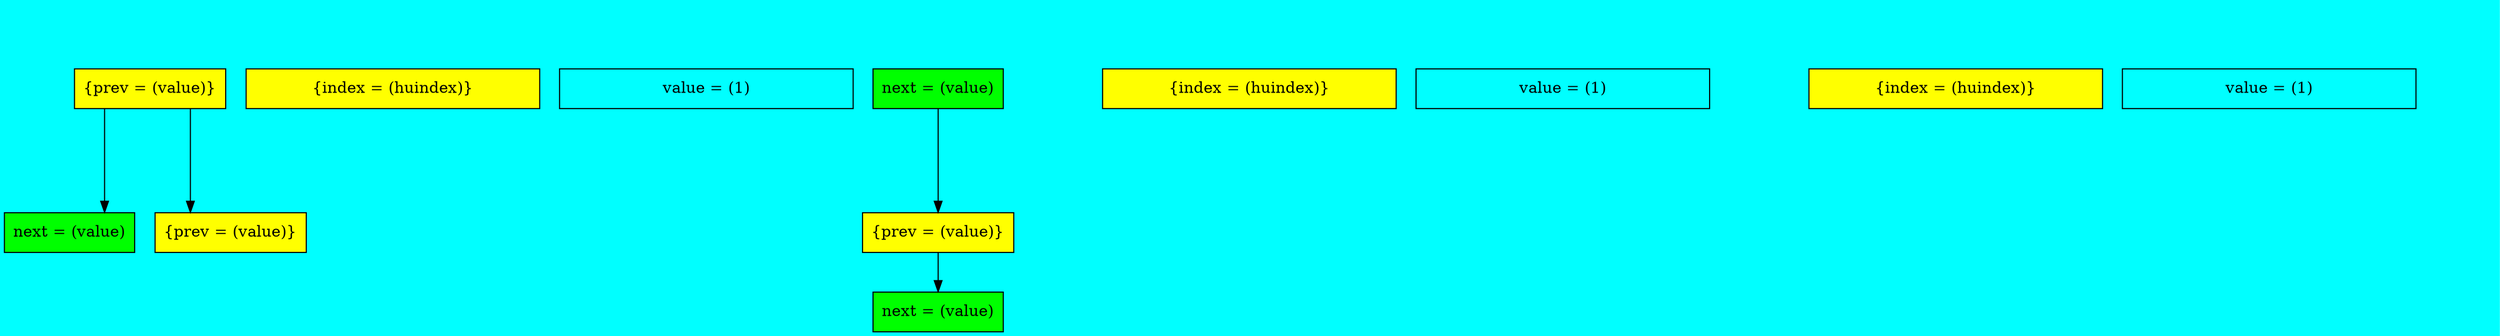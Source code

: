 digraph  G{
	bgcolor = cyan;
	splines = ortho;

	overlap="0:"


	p1[shape = box, style = filled, fillcolor = yellow, label = "{prev = (value)}", width = 1.5,pos = "9.1, 10!"];
	i1[shape = box, style = filled, fillcolor = yellow, label = "{index = (huindex)}", width = 3.7,pos = "10, 11.2!"];
	v1[shape = box, label = "value = (1)",width = 3.7, pos = "10,10.6!",]
	n1[shape = box, style = filled, fillcolor = green, label = "next = (value)", width = 1.5, pos = "11,10!"];

	inv1[shape = record, style="invis", label = " \n\n\n\n\n\n\n\n\n", pos = "15, 10.5!"]

	p2[shape = box, style = filled, fillcolor = yellow, label = "{prev = (value)}", width = 1.5,pos = "19.1, 10!"];
	i2[shape = box, style = filled, fillcolor = yellow, label = "{index = (huindex)}", width = 3.7,pos = "20, 11.2!"];
	v2[shape = box, label = "value = (1)", width = 3.7, pos = "20,10.6!",]
	n2[shape = box, style = filled, fillcolor = green, label = "next = (value)", width = 1.5, pos = "21,10!"];

	inv2[shape = record, style="invis", label = " \n\n\n\n\n\n\n\n\n", pos = "25, 10.5!"]

	p3[shape = box, style = filled, fillcolor = yellow, label = "{prev = (value)}", width = 1.5,pos = "29.1, 10!"];
	i3[shape = box, style = filled, fillcolor = yellow, label = "{index = (huindex)}", width = 3.7,pos = "30, 11.2!"];
	v3[shape = box, label = "value = (1)", width = 3.7, pos = "30,10.6!",]
	n3[shape = box, style = filled, fillcolor = green, label = "next = (value)", width = 1.5, pos = "31,10!"];

	inv3[shape = record, style="invis", label = " \n\n\n\n\n\n\n\n\n", pos = "23.5, 10.5!"]

	p1 -> n2
	n3 -> p2
	p2 -> n1
	p1 -> p3

}

